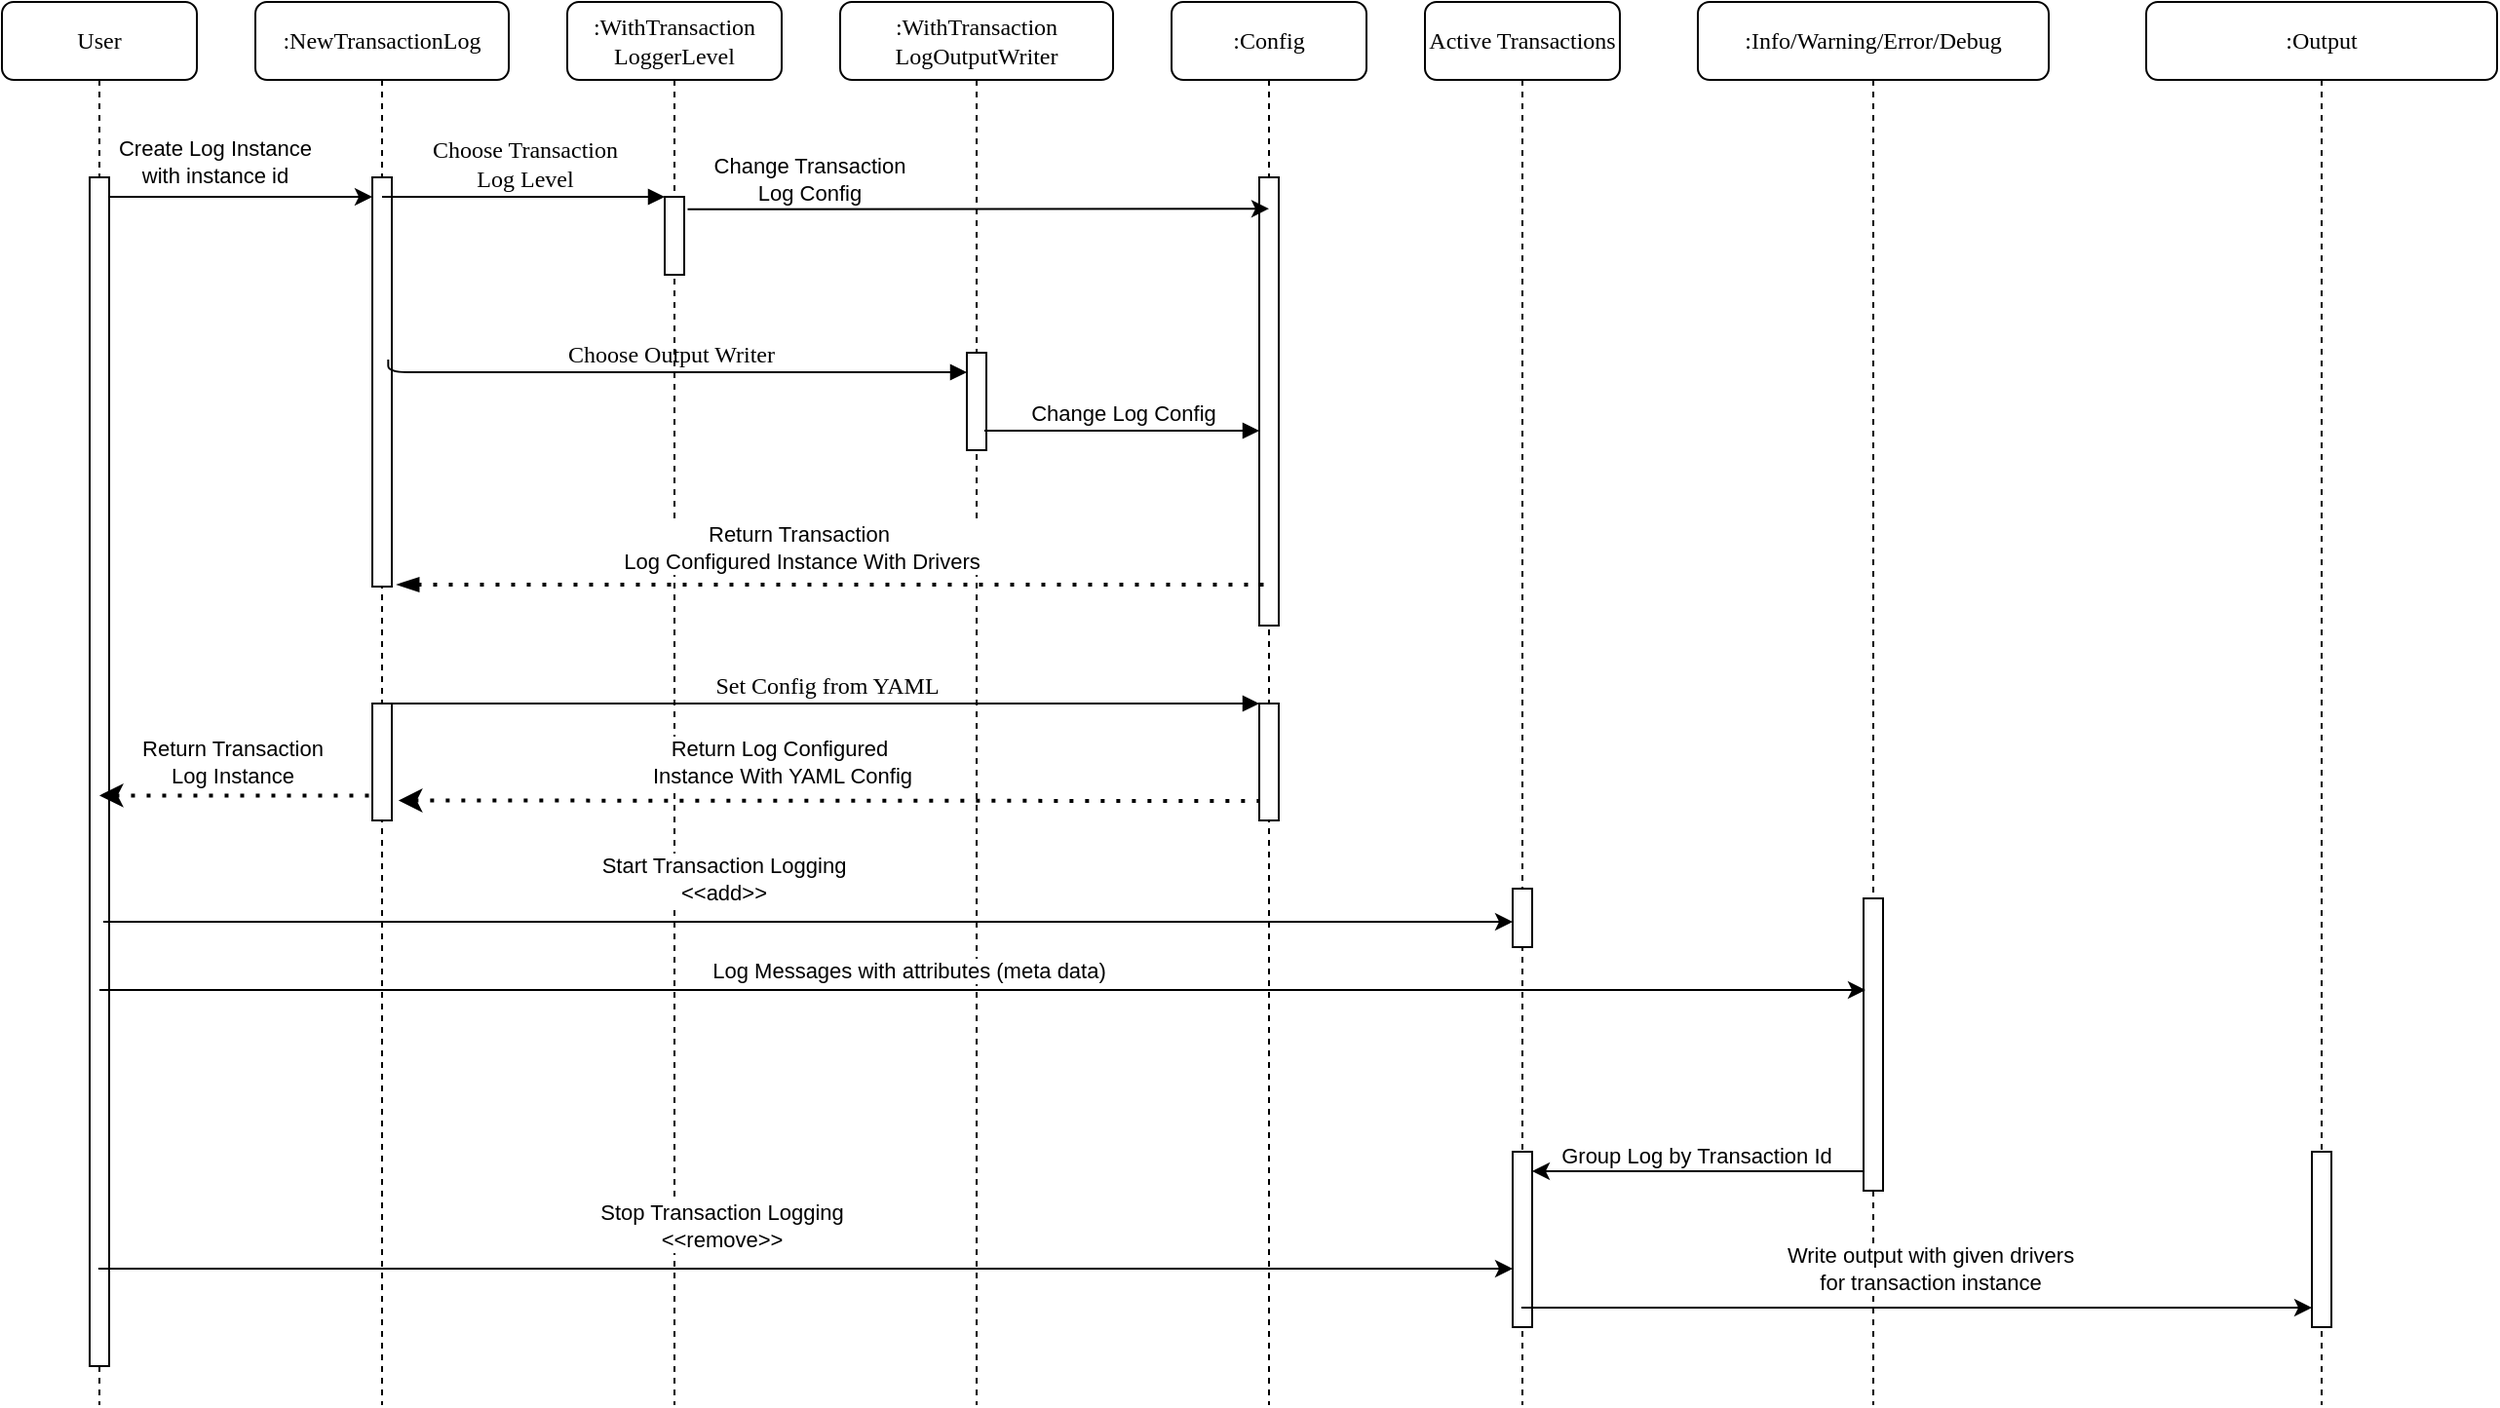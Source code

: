 <mxfile version="24.8.6">
  <diagram name="Page-1" id="cR15HA9c3D8K2swALWsx">
    <mxGraphModel dx="1806" dy="768" grid="1" gridSize="10" guides="1" tooltips="1" connect="1" arrows="1" fold="1" page="1" pageScale="1" pageWidth="850" pageHeight="1100" math="0" shadow="0">
      <root>
        <mxCell id="0" />
        <mxCell id="1" parent="0" />
        <mxCell id="B30W09u-ux6TkuVUiPrp-1" value=":WithTransaction&lt;div&gt;LoggerLevel&lt;/div&gt;" style="shape=umlLifeline;perimeter=lifelinePerimeter;whiteSpace=wrap;html=1;container=1;collapsible=0;recursiveResize=0;outlineConnect=0;rounded=1;shadow=0;comic=0;labelBackgroundColor=none;strokeWidth=1;fontFamily=Verdana;fontSize=12;align=center;" vertex="1" parent="1">
          <mxGeometry x="230" y="80" width="110" height="720" as="geometry" />
        </mxCell>
        <mxCell id="B30W09u-ux6TkuVUiPrp-2" value="" style="html=1;points=[];perimeter=orthogonalPerimeter;rounded=0;shadow=0;comic=0;labelBackgroundColor=none;strokeWidth=1;fontFamily=Verdana;fontSize=12;align=center;" vertex="1" parent="B30W09u-ux6TkuVUiPrp-1">
          <mxGeometry x="50" y="100" width="10" height="40" as="geometry" />
        </mxCell>
        <mxCell id="B30W09u-ux6TkuVUiPrp-3" value=":WithTransaction&lt;div&gt;LogOutputWriter&lt;/div&gt;" style="shape=umlLifeline;perimeter=lifelinePerimeter;whiteSpace=wrap;html=1;container=1;collapsible=0;recursiveResize=0;outlineConnect=0;rounded=1;shadow=0;comic=0;labelBackgroundColor=none;strokeWidth=1;fontFamily=Verdana;fontSize=12;align=center;" vertex="1" parent="1">
          <mxGeometry x="370" y="80" width="140" height="720" as="geometry" />
        </mxCell>
        <mxCell id="B30W09u-ux6TkuVUiPrp-4" value="" style="html=1;points=[];perimeter=orthogonalPerimeter;rounded=0;shadow=0;comic=0;labelBackgroundColor=none;strokeWidth=1;fontFamily=Verdana;fontSize=12;align=center;" vertex="1" parent="B30W09u-ux6TkuVUiPrp-3">
          <mxGeometry x="65" y="180" width="10" height="50" as="geometry" />
        </mxCell>
        <mxCell id="B30W09u-ux6TkuVUiPrp-5" value="" style="endArrow=none;dashed=1;html=1;dashPattern=1 3;strokeWidth=2;rounded=0;startArrow=classic;startFill=1;exitX=1.344;exitY=0.968;exitDx=0;exitDy=0;exitPerimeter=0;" edge="1" parent="B30W09u-ux6TkuVUiPrp-3">
          <mxGeometry width="50" height="50" relative="1" as="geometry">
            <mxPoint x="-226.56" y="409.76" as="sourcePoint" />
            <mxPoint x="220" y="410" as="targetPoint" />
          </mxGeometry>
        </mxCell>
        <mxCell id="B30W09u-ux6TkuVUiPrp-6" value="Return Log Configured&amp;nbsp;&lt;div&gt;Instance With YAML Config&lt;/div&gt;" style="edgeLabel;html=1;align=center;verticalAlign=middle;resizable=0;points=[];" vertex="1" connectable="0" parent="B30W09u-ux6TkuVUiPrp-5">
          <mxGeometry x="-0.23" y="2" relative="1" as="geometry">
            <mxPoint x="24" y="-18" as="offset" />
          </mxGeometry>
        </mxCell>
        <mxCell id="B30W09u-ux6TkuVUiPrp-7" value=":Config" style="shape=umlLifeline;perimeter=lifelinePerimeter;whiteSpace=wrap;html=1;container=1;collapsible=0;recursiveResize=0;outlineConnect=0;rounded=1;shadow=0;comic=0;labelBackgroundColor=none;strokeWidth=1;fontFamily=Verdana;fontSize=12;align=center;" vertex="1" parent="1">
          <mxGeometry x="540" y="80" width="100" height="720" as="geometry" />
        </mxCell>
        <mxCell id="B30W09u-ux6TkuVUiPrp-8" value=":Info/Warning/Error/Debug" style="shape=umlLifeline;perimeter=lifelinePerimeter;whiteSpace=wrap;html=1;container=1;collapsible=0;recursiveResize=0;outlineConnect=0;rounded=1;shadow=0;comic=0;labelBackgroundColor=none;strokeWidth=1;fontFamily=Verdana;fontSize=12;align=center;" vertex="1" parent="1">
          <mxGeometry x="810" y="80" width="180" height="720" as="geometry" />
        </mxCell>
        <mxCell id="B30W09u-ux6TkuVUiPrp-52" value="" style="endArrow=classic;html=1;rounded=0;entryX=0.897;entryY=0.132;entryDx=0;entryDy=0;entryPerimeter=0;" edge="1" parent="B30W09u-ux6TkuVUiPrp-8">
          <mxGeometry width="50" height="50" relative="1" as="geometry">
            <mxPoint x="91" y="600" as="sourcePoint" />
            <mxPoint x="-85" y="600" as="targetPoint" />
          </mxGeometry>
        </mxCell>
        <mxCell id="B30W09u-ux6TkuVUiPrp-53" value="Group Log by Transaction Id" style="edgeLabel;html=1;align=center;verticalAlign=middle;resizable=0;points=[];" vertex="1" connectable="0" parent="B30W09u-ux6TkuVUiPrp-52">
          <mxGeometry x="0.049" y="-1" relative="1" as="geometry">
            <mxPoint y="-7" as="offset" />
          </mxGeometry>
        </mxCell>
        <mxCell id="B30W09u-ux6TkuVUiPrp-9" value=":NewTransactionLog" style="shape=umlLifeline;perimeter=lifelinePerimeter;whiteSpace=wrap;html=1;container=1;collapsible=0;recursiveResize=0;outlineConnect=0;rounded=1;shadow=0;comic=0;labelBackgroundColor=none;strokeWidth=1;fontFamily=Verdana;fontSize=12;align=center;" vertex="1" parent="1">
          <mxGeometry x="70" y="80" width="130" height="720" as="geometry" />
        </mxCell>
        <mxCell id="B30W09u-ux6TkuVUiPrp-54" value="" style="html=1;points=[];perimeter=orthogonalPerimeter;rounded=0;shadow=0;comic=0;labelBackgroundColor=none;strokeWidth=1;fontFamily=Verdana;fontSize=12;align=center;" vertex="1" parent="B30W09u-ux6TkuVUiPrp-9">
          <mxGeometry x="60" y="360" width="10" height="60" as="geometry" />
        </mxCell>
        <mxCell id="B30W09u-ux6TkuVUiPrp-55" value="" style="html=1;points=[];perimeter=orthogonalPerimeter;rounded=0;shadow=0;comic=0;labelBackgroundColor=none;strokeWidth=1;fontFamily=Verdana;fontSize=12;align=center;" vertex="1" parent="B30W09u-ux6TkuVUiPrp-9">
          <mxGeometry x="60" y="90" width="10" height="210" as="geometry" />
        </mxCell>
        <mxCell id="B30W09u-ux6TkuVUiPrp-20" value="" style="endArrow=classic;html=1;rounded=0;entryX=0.365;entryY=0.336;entryDx=0;entryDy=0;entryPerimeter=0;" edge="1" parent="B30W09u-ux6TkuVUiPrp-9">
          <mxGeometry width="50" height="50" relative="1" as="geometry">
            <mxPoint x="-84.261" y="100" as="sourcePoint" />
            <mxPoint x="60.0" y="100" as="targetPoint" />
          </mxGeometry>
        </mxCell>
        <mxCell id="B30W09u-ux6TkuVUiPrp-21" value="Create Log Instance&lt;div&gt;with instance id&lt;/div&gt;" style="edgeLabel;html=1;align=center;verticalAlign=middle;resizable=0;points=[];" vertex="1" connectable="0" parent="B30W09u-ux6TkuVUiPrp-20">
          <mxGeometry x="-0.167" y="-3" relative="1" as="geometry">
            <mxPoint x="3" y="-21" as="offset" />
          </mxGeometry>
        </mxCell>
        <mxCell id="B30W09u-ux6TkuVUiPrp-11" value="" style="html=1;points=[];perimeter=orthogonalPerimeter;rounded=0;shadow=0;comic=0;labelBackgroundColor=none;strokeWidth=1;fontFamily=Verdana;fontSize=12;align=center;" vertex="1" parent="1">
          <mxGeometry x="585" y="170" width="10" height="230" as="geometry" />
        </mxCell>
        <mxCell id="B30W09u-ux6TkuVUiPrp-12" value="&lt;span style=&quot;font-family: Helvetica; font-size: 11px; background-color: rgb(255, 255, 255);&quot;&gt;Change Log Config&lt;/span&gt;" style="html=1;verticalAlign=bottom;endArrow=block;labelBackgroundColor=none;fontFamily=Verdana;fontSize=12;edgeStyle=elbowEdgeStyle;elbow=vertical;" edge="1" parent="1">
          <mxGeometry relative="1" as="geometry">
            <mxPoint x="444" y="300" as="sourcePoint" />
            <Array as="points">
              <mxPoint x="460" y="300" />
            </Array>
            <mxPoint x="585" y="300" as="targetPoint" />
          </mxGeometry>
        </mxCell>
        <mxCell id="B30W09u-ux6TkuVUiPrp-13" value="" style="html=1;points=[];perimeter=orthogonalPerimeter;rounded=0;shadow=0;comic=0;labelBackgroundColor=none;strokeWidth=1;fontFamily=Verdana;fontSize=12;align=center;" vertex="1" parent="1">
          <mxGeometry x="585" y="440" width="10" height="60" as="geometry" />
        </mxCell>
        <mxCell id="B30W09u-ux6TkuVUiPrp-14" value="Set Config from YAML" style="html=1;verticalAlign=bottom;endArrow=block;entryX=0;entryY=0;labelBackgroundColor=none;fontFamily=Verdana;fontSize=12;" edge="1" parent="1" target="B30W09u-ux6TkuVUiPrp-13">
          <mxGeometry relative="1" as="geometry">
            <mxPoint x="140" y="440" as="sourcePoint" />
          </mxGeometry>
        </mxCell>
        <mxCell id="B30W09u-ux6TkuVUiPrp-15" value="Choose Transaction&lt;div&gt;Log Level&lt;/div&gt;" style="html=1;verticalAlign=bottom;endArrow=block;entryX=0;entryY=0;labelBackgroundColor=none;fontFamily=Verdana;fontSize=12;edgeStyle=elbowEdgeStyle;elbow=vertical;" edge="1" parent="1" target="B30W09u-ux6TkuVUiPrp-2">
          <mxGeometry relative="1" as="geometry">
            <mxPoint x="135" y="180" as="sourcePoint" />
            <mxPoint as="offset" />
          </mxGeometry>
        </mxCell>
        <mxCell id="B30W09u-ux6TkuVUiPrp-16" value="Choose Output Writer" style="html=1;verticalAlign=bottom;endArrow=block;labelBackgroundColor=none;fontFamily=Verdana;fontSize=12;edgeStyle=elbowEdgeStyle;elbow=vertical;exitX=0.817;exitY=0.261;exitDx=0;exitDy=0;exitPerimeter=0;" edge="1" parent="1">
          <mxGeometry relative="1" as="geometry">
            <mxPoint x="138.17" y="263.52" as="sourcePoint" />
            <mxPoint x="435" y="270" as="targetPoint" />
            <Array as="points">
              <mxPoint x="300" y="270" />
            </Array>
          </mxGeometry>
        </mxCell>
        <mxCell id="B30W09u-ux6TkuVUiPrp-17" value=":Output" style="shape=umlLifeline;perimeter=lifelinePerimeter;whiteSpace=wrap;html=1;container=1;collapsible=0;recursiveResize=0;outlineConnect=0;rounded=1;shadow=0;comic=0;labelBackgroundColor=none;strokeWidth=1;fontFamily=Verdana;fontSize=12;align=center;" vertex="1" parent="1">
          <mxGeometry x="1040" y="80" width="180" height="720" as="geometry" />
        </mxCell>
        <mxCell id="B30W09u-ux6TkuVUiPrp-34" value="" style="html=1;points=[];perimeter=orthogonalPerimeter;rounded=0;shadow=0;comic=0;labelBackgroundColor=none;strokeColor=#000000;strokeWidth=1;fillColor=#FFFFFF;fontFamily=Verdana;fontSize=12;fontColor=#000000;align=center;" vertex="1" parent="B30W09u-ux6TkuVUiPrp-17">
          <mxGeometry x="85" y="590" width="10" height="90" as="geometry" />
        </mxCell>
        <mxCell id="B30W09u-ux6TkuVUiPrp-18" value="User" style="shape=umlLifeline;perimeter=lifelinePerimeter;whiteSpace=wrap;html=1;container=1;collapsible=0;recursiveResize=0;outlineConnect=0;rounded=1;shadow=0;comic=0;labelBackgroundColor=none;strokeWidth=1;fontFamily=Verdana;fontSize=12;align=center;" vertex="1" parent="1">
          <mxGeometry x="-60" y="80" width="100" height="720" as="geometry" />
        </mxCell>
        <mxCell id="B30W09u-ux6TkuVUiPrp-19" value="" style="html=1;points=[];perimeter=orthogonalPerimeter;rounded=0;shadow=0;comic=0;labelBackgroundColor=none;strokeWidth=1;fontFamily=Verdana;fontSize=12;align=center;" vertex="1" parent="B30W09u-ux6TkuVUiPrp-18">
          <mxGeometry x="45" y="90" width="10" height="610" as="geometry" />
        </mxCell>
        <mxCell id="B30W09u-ux6TkuVUiPrp-22" value="" style="endArrow=classic;html=1;rounded=0;exitX=1.174;exitY=0.16;exitDx=0;exitDy=0;exitPerimeter=0;entryX=0.5;entryY=0.07;entryDx=0;entryDy=0;entryPerimeter=0;" edge="1" parent="1" source="B30W09u-ux6TkuVUiPrp-2" target="B30W09u-ux6TkuVUiPrp-11">
          <mxGeometry width="50" height="50" relative="1" as="geometry">
            <mxPoint x="430" y="380" as="sourcePoint" />
            <mxPoint x="580" y="186" as="targetPoint" />
          </mxGeometry>
        </mxCell>
        <mxCell id="B30W09u-ux6TkuVUiPrp-23" value="Change Transaction&lt;div&gt;Log Config&lt;/div&gt;" style="edgeLabel;html=1;align=center;verticalAlign=middle;resizable=0;points=[];" vertex="1" connectable="0" parent="B30W09u-ux6TkuVUiPrp-22">
          <mxGeometry x="-0.58" y="-3" relative="1" as="geometry">
            <mxPoint y="-19" as="offset" />
          </mxGeometry>
        </mxCell>
        <mxCell id="B30W09u-ux6TkuVUiPrp-24" value="" style="endArrow=none;dashed=1;html=1;dashPattern=1 3;strokeWidth=2;rounded=0;startArrow=blockThin;startFill=1;" edge="1" parent="1" target="B30W09u-ux6TkuVUiPrp-7">
          <mxGeometry width="50" height="50" relative="1" as="geometry">
            <mxPoint x="143" y="379" as="sourcePoint" />
            <mxPoint x="480" y="330" as="targetPoint" />
          </mxGeometry>
        </mxCell>
        <mxCell id="B30W09u-ux6TkuVUiPrp-25" value="Return Transaction&amp;nbsp;&lt;div&gt;Log Configured Instance With Drivers&lt;/div&gt;" style="edgeLabel;html=1;align=center;verticalAlign=middle;resizable=0;points=[];" vertex="1" connectable="0" parent="B30W09u-ux6TkuVUiPrp-24">
          <mxGeometry x="-0.23" y="2" relative="1" as="geometry">
            <mxPoint x="35" y="-17" as="offset" />
          </mxGeometry>
        </mxCell>
        <mxCell id="B30W09u-ux6TkuVUiPrp-26" value="" style="endArrow=none;dashed=1;html=1;dashPattern=1 3;strokeWidth=2;rounded=0;entryX=0.093;entryY=0.96;entryDx=0;entryDy=0;entryPerimeter=0;startArrow=classic;startFill=1;" edge="1" parent="1" source="B30W09u-ux6TkuVUiPrp-18">
          <mxGeometry width="50" height="50" relative="1" as="geometry">
            <mxPoint x="17" y="488" as="sourcePoint" />
            <mxPoint x="130.93" y="487.2" as="targetPoint" />
          </mxGeometry>
        </mxCell>
        <mxCell id="B30W09u-ux6TkuVUiPrp-27" value="Return Transaction&lt;div&gt;Log Instance&lt;/div&gt;" style="edgeLabel;html=1;align=center;verticalAlign=middle;resizable=0;points=[];" vertex="1" connectable="0" parent="B30W09u-ux6TkuVUiPrp-26">
          <mxGeometry x="-0.298" relative="1" as="geometry">
            <mxPoint x="18" y="-17" as="offset" />
          </mxGeometry>
        </mxCell>
        <mxCell id="B30W09u-ux6TkuVUiPrp-28" value="" style="html=1;points=[];perimeter=orthogonalPerimeter;rounded=0;shadow=0;comic=0;labelBackgroundColor=none;strokeWidth=1;fontFamily=Verdana;fontSize=12;align=center;" vertex="1" parent="1">
          <mxGeometry x="895" y="540" width="10" height="150" as="geometry" />
        </mxCell>
        <mxCell id="B30W09u-ux6TkuVUiPrp-29" value="" style="endArrow=classic;html=1;rounded=0;" edge="1" parent="1" source="B30W09u-ux6TkuVUiPrp-18">
          <mxGeometry width="50" height="50" relative="1" as="geometry">
            <mxPoint x="430" y="410" as="sourcePoint" />
            <mxPoint x="896" y="587" as="targetPoint" />
          </mxGeometry>
        </mxCell>
        <mxCell id="B30W09u-ux6TkuVUiPrp-30" value="Log Messages with attributes (meta data)" style="edgeLabel;html=1;align=center;verticalAlign=middle;resizable=0;points=[];" vertex="1" connectable="0" parent="B30W09u-ux6TkuVUiPrp-29">
          <mxGeometry x="-0.085" y="-2" relative="1" as="geometry">
            <mxPoint y="-12" as="offset" />
          </mxGeometry>
        </mxCell>
        <mxCell id="B30W09u-ux6TkuVUiPrp-35" value="Active Transactions" style="shape=umlLifeline;perimeter=lifelinePerimeter;whiteSpace=wrap;html=1;container=1;collapsible=0;recursiveResize=0;outlineConnect=0;rounded=1;shadow=0;comic=0;labelBackgroundColor=none;strokeWidth=1;fontFamily=Verdana;fontSize=12;align=center;" vertex="1" parent="1">
          <mxGeometry x="670" y="80" width="100" height="720" as="geometry" />
        </mxCell>
        <mxCell id="B30W09u-ux6TkuVUiPrp-38" value="" style="endArrow=classic;html=1;rounded=0;" edge="1" parent="1" source="B30W09u-ux6TkuVUiPrp-37" target="B30W09u-ux6TkuVUiPrp-35">
          <mxGeometry width="50" height="50" relative="1" as="geometry">
            <mxPoint x="-8" y="552" as="sourcePoint" />
            <mxPoint x="390" y="360" as="targetPoint" />
          </mxGeometry>
        </mxCell>
        <mxCell id="B30W09u-ux6TkuVUiPrp-42" value="" style="html=1;points=[];perimeter=orthogonalPerimeter;rounded=0;shadow=0;comic=0;labelBackgroundColor=none;strokeWidth=1;fontFamily=Verdana;fontSize=12;align=center;" vertex="1" parent="1">
          <mxGeometry x="715" y="670" width="10" height="90" as="geometry" />
        </mxCell>
        <mxCell id="B30W09u-ux6TkuVUiPrp-46" value="" style="endArrow=classic;html=1;rounded=0;entryX=-0.009;entryY=0.211;entryDx=0;entryDy=0;entryPerimeter=0;" edge="1" parent="1">
          <mxGeometry width="50" height="50" relative="1" as="geometry">
            <mxPoint x="-10.521" y="730.0" as="sourcePoint" />
            <mxPoint x="715.0" y="730.0" as="targetPoint" />
          </mxGeometry>
        </mxCell>
        <mxCell id="B30W09u-ux6TkuVUiPrp-47" value="Stop Transaction Logging&lt;div&gt;&amp;lt;&amp;lt;remove&amp;gt;&amp;gt;&lt;/div&gt;" style="edgeLabel;html=1;align=center;verticalAlign=middle;resizable=0;points=[];" vertex="1" connectable="0" parent="B30W09u-ux6TkuVUiPrp-46">
          <mxGeometry x="-0.12" y="1" relative="1" as="geometry">
            <mxPoint y="-21" as="offset" />
          </mxGeometry>
        </mxCell>
        <mxCell id="B30W09u-ux6TkuVUiPrp-56" value="" style="endArrow=classic;html=1;rounded=0;" edge="1" parent="1" target="B30W09u-ux6TkuVUiPrp-37">
          <mxGeometry width="50" height="50" relative="1" as="geometry">
            <mxPoint x="-8" y="552" as="sourcePoint" />
            <mxPoint x="720" y="552" as="targetPoint" />
          </mxGeometry>
        </mxCell>
        <mxCell id="B30W09u-ux6TkuVUiPrp-57" value="Start Transaction Logging&lt;div&gt;&amp;lt;&amp;lt;add&amp;gt;&amp;gt;&lt;/div&gt;" style="edgeLabel;html=1;align=center;verticalAlign=middle;resizable=0;points=[];" vertex="1" connectable="0" parent="B30W09u-ux6TkuVUiPrp-56">
          <mxGeometry x="-0.12" y="1" relative="1" as="geometry">
            <mxPoint y="-21" as="offset" />
          </mxGeometry>
        </mxCell>
        <mxCell id="B30W09u-ux6TkuVUiPrp-37" value="" style="html=1;points=[];perimeter=orthogonalPerimeter;rounded=0;shadow=0;comic=0;labelBackgroundColor=none;strokeWidth=1;fontFamily=Verdana;fontSize=12;align=center;" vertex="1" parent="1">
          <mxGeometry x="715" y="535" width="10" height="30" as="geometry" />
        </mxCell>
        <mxCell id="B30W09u-ux6TkuVUiPrp-48" value="" style="endArrow=classic;html=1;rounded=0;exitX=0.897;exitY=0.368;exitDx=0;exitDy=0;exitPerimeter=0;" edge="1" parent="1">
          <mxGeometry width="50" height="50" relative="1" as="geometry">
            <mxPoint x="719.47" y="750.0" as="sourcePoint" />
            <mxPoint x="1125" y="750.0" as="targetPoint" />
          </mxGeometry>
        </mxCell>
        <mxCell id="B30W09u-ux6TkuVUiPrp-51" value="Write output with given drivers&lt;div&gt;for transaction instance&lt;/div&gt;" style="edgeLabel;html=1;align=center;verticalAlign=middle;resizable=0;points=[];" vertex="1" connectable="0" parent="B30W09u-ux6TkuVUiPrp-48">
          <mxGeometry x="0.032" y="1" relative="1" as="geometry">
            <mxPoint y="-19" as="offset" />
          </mxGeometry>
        </mxCell>
      </root>
    </mxGraphModel>
  </diagram>
</mxfile>
